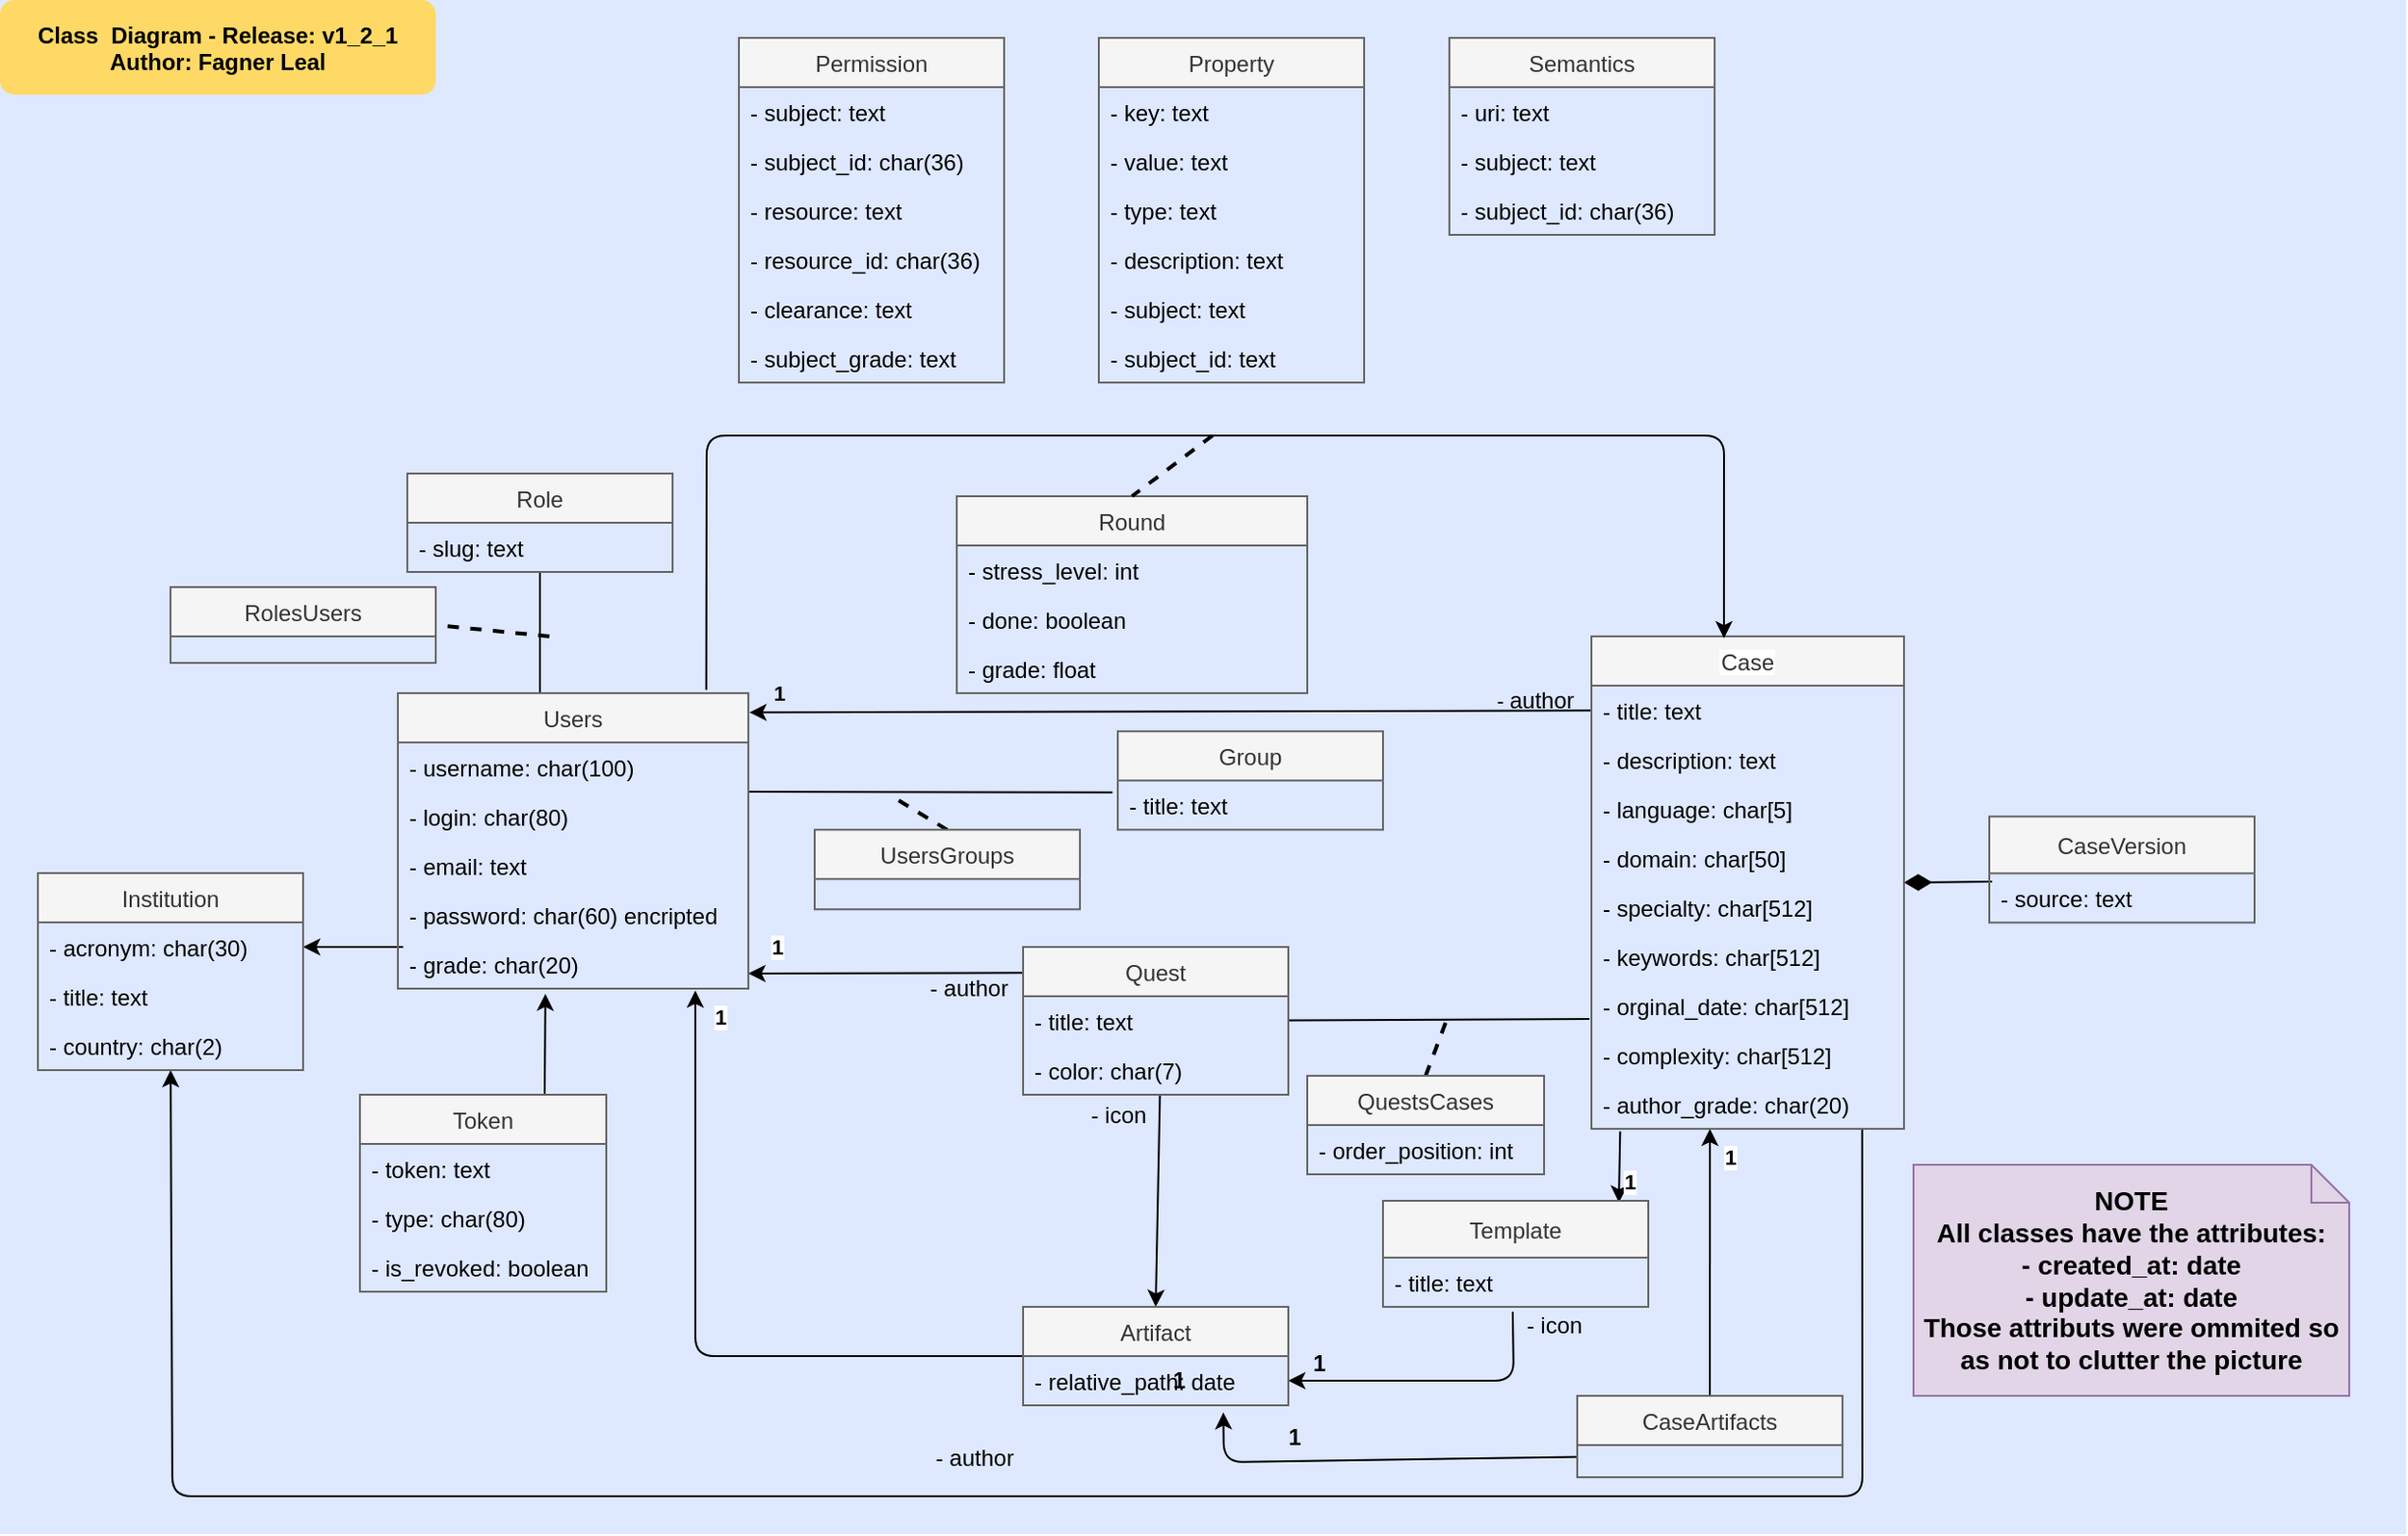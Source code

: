 <mxfile version="14.3.2" type="device"><diagram name="Page-1" id="c4acf3e9-155e-7222-9cf6-157b1a14988f"><mxGraphModel dx="1830" dy="588" grid="1" gridSize="10" guides="1" tooltips="1" connect="1" arrows="1" fold="1" page="1" pageScale="1" pageWidth="850" pageHeight="1100" background="#ffffff" math="0" shadow="0"><root><mxCell id="0"/><mxCell id="1" parent="0"/><mxCell id="ltPf_mcnGNrRVXwkHgvN-47" value="" style="fillColor=#DEE8FF;strokeColor=none" parent="1" vertex="1"><mxGeometry x="-580" y="100" width="1270" height="810" as="geometry"/></mxCell><mxCell id="sUAxRqPN--5q4pYPK_Sp-10" value="" style="endArrow=classic;endFill=1;endSize=6;html=1;exitX=0.5;exitY=0;exitDx=0;exitDy=0;entryX=0.379;entryY=1;entryDx=0;entryDy=0;entryPerimeter=0;startArrow=none;startFill=0;strokeWidth=1;" parent="1" source="sUAxRqPN--5q4pYPK_Sp-15" target="qgmicakALArpZonlW2vb-24" edge="1"><mxGeometry width="160" relative="1" as="geometry"><mxPoint x="205" y="440" as="sourcePoint"/><mxPoint x="298" y="668" as="targetPoint"/></mxGeometry></mxCell><mxCell id="qgmicakALArpZonlW2vb-34" value="&lt;font style=&quot;font-size: 11px&quot;&gt;&lt;b&gt;1&lt;/b&gt;&lt;/font&gt;" style="edgeLabel;html=1;align=center;verticalAlign=middle;resizable=0;points=[];" parent="sUAxRqPN--5q4pYPK_Sp-10" vertex="1" connectable="0"><mxGeometry x="0.721" y="3" relative="1" as="geometry"><mxPoint x="13.47" y="-4.8" as="offset"/></mxGeometry></mxCell><mxCell id="sUAxRqPN--5q4pYPK_Sp-37" value="" style="endArrow=none;html=1;rounded=0;exitX=1;exitY=0.5;exitDx=0;exitDy=0;entryX=0.015;entryY=1.154;entryDx=0;entryDy=0;endFill=0;startArrow=classic;startFill=1;entryPerimeter=0;" parent="1" source="sUAxRqPN--5q4pYPK_Sp-26" target="ltPf_mcnGNrRVXwkHgvN-8" edge="1"><mxGeometry relative="1" as="geometry"><mxPoint x="-50" y="582" as="sourcePoint"/><mxPoint x="110" y="582" as="targetPoint"/></mxGeometry></mxCell><mxCell id="sUAxRqPN--5q4pYPK_Sp-41" value="" style="endArrow=none;endFill=0;endSize=12;html=1;startArrow=classic;startFill=1;exitX=1.003;exitY=0.065;exitDx=0;exitDy=0;exitPerimeter=0;" parent="1" source="sUAxRqPN--5q4pYPK_Sp-18" target="sUAxRqPN--5q4pYPK_Sp-2" edge="1"><mxGeometry width="160" relative="1" as="geometry"><mxPoint x="-188" y="476" as="sourcePoint"/><mxPoint x="-130" y="646.0" as="targetPoint"/></mxGeometry></mxCell><mxCell id="qgmicakALArpZonlW2vb-1" value="&lt;font style=&quot;font-size: 11px&quot;&gt;&lt;b&gt;&lt;font style=&quot;font-size: 11px&quot;&gt;1&lt;/font&gt;&lt;/b&gt;&lt;/font&gt;" style="edgeLabel;html=1;align=center;verticalAlign=middle;resizable=0;points=[];labelBackgroundColor=none;" parent="sUAxRqPN--5q4pYPK_Sp-41" vertex="1" connectable="0"><mxGeometry x="-0.857" y="-1" relative="1" as="geometry"><mxPoint x="-17.04" y="-10.95" as="offset"/></mxGeometry></mxCell><mxCell id="qgmicakALArpZonlW2vb-2" value="- &lt;font style=&quot;font-size: 12px&quot;&gt;author&lt;/font&gt;" style="edgeLabel;html=1;align=center;verticalAlign=middle;resizable=0;points=[];labelBackgroundColor=none;" parent="sUAxRqPN--5q4pYPK_Sp-41" vertex="1" connectable="0"><mxGeometry x="0.803" y="-3" relative="1" as="geometry"><mxPoint x="14.1" y="-8.24" as="offset"/></mxGeometry></mxCell><mxCell id="sUAxRqPN--5q4pYPK_Sp-59" value="" style="endArrow=none;endFill=0;endSize=12;html=1;" parent="1" target="sUAxRqPN--5q4pYPK_Sp-51" edge="1"><mxGeometry width="160" relative="1" as="geometry"><mxPoint x="259" y="638" as="sourcePoint"/><mxPoint x="100" y="603" as="targetPoint"/></mxGeometry></mxCell><mxCell id="sUAxRqPN--5q4pYPK_Sp-63" value="" style="endArrow=none;html=1;rounded=0;dashed=1;entryX=0.5;entryY=0;entryDx=0;entryDy=0;strokeWidth=2;" parent="1" target="sUAxRqPN--5q4pYPK_Sp-61" edge="1"><mxGeometry relative="1" as="geometry"><mxPoint x="183" y="640" as="sourcePoint"/><mxPoint x="515" y="604" as="targetPoint"/><Array as="points"/></mxGeometry></mxCell><mxCell id="sUAxRqPN--5q4pYPK_Sp-64" value="" style="resizable=0;html=1;align=left;verticalAlign=bottom;" parent="sUAxRqPN--5q4pYPK_Sp-63" connectable="0" vertex="1"><mxGeometry x="-1" relative="1" as="geometry"/></mxCell><mxCell id="sUAxRqPN--5q4pYPK_Sp-65" value="" style="resizable=0;html=1;align=right;verticalAlign=bottom;" parent="sUAxRqPN--5q4pYPK_Sp-63" connectable="0" vertex="1"><mxGeometry x="1" relative="1" as="geometry"/></mxCell><mxCell id="sUAxRqPN--5q4pYPK_Sp-70" value="" style="endArrow=none;endFill=0;endSize=12;html=1;entryX=0.5;entryY=1;entryDx=0;entryDy=0;" parent="1" target="sUAxRqPN--5q4pYPK_Sp-68" edge="1"><mxGeometry width="160" relative="1" as="geometry"><mxPoint x="-295" y="466" as="sourcePoint"/><mxPoint x="-255" y="410" as="targetPoint"/></mxGeometry></mxCell><mxCell id="sUAxRqPN--5q4pYPK_Sp-73" value="" style="endArrow=none;html=1;rounded=0;dashed=1;entryX=1;entryY=0.5;entryDx=0;entryDy=0;strokeWidth=2;" parent="1" target="sUAxRqPN--5q4pYPK_Sp-71" edge="1"><mxGeometry relative="1" as="geometry"><mxPoint x="-290" y="436" as="sourcePoint"/><mxPoint x="-407.34" y="434.888" as="targetPoint"/><Array as="points"/></mxGeometry></mxCell><mxCell id="sUAxRqPN--5q4pYPK_Sp-74" value="" style="resizable=0;html=1;align=left;verticalAlign=bottom;" parent="sUAxRqPN--5q4pYPK_Sp-73" connectable="0" vertex="1"><mxGeometry x="-1" relative="1" as="geometry"/></mxCell><mxCell id="sUAxRqPN--5q4pYPK_Sp-75" value="" style="resizable=0;html=1;align=right;verticalAlign=bottom;" parent="sUAxRqPN--5q4pYPK_Sp-73" connectable="0" vertex="1"><mxGeometry x="1" relative="1" as="geometry"/></mxCell><mxCell id="ltPf_mcnGNrRVXwkHgvN-31" value="" style="endArrow=none;endFill=0;endSize=12;html=1;entryX=0.004;entryY=0.175;entryDx=0;entryDy=0;entryPerimeter=0;startArrow=classic;startFill=1;" parent="1" target="sUAxRqPN--5q4pYPK_Sp-50" edge="1"><mxGeometry width="160" relative="1" as="geometry"><mxPoint x="-185" y="614" as="sourcePoint"/><mxPoint x="-40" y="620" as="targetPoint"/></mxGeometry></mxCell><mxCell id="qgmicakALArpZonlW2vb-29" value="&lt;font style=&quot;font-size: 12px&quot;&gt;- author&lt;/font&gt;" style="edgeLabel;html=1;align=center;verticalAlign=middle;resizable=0;points=[];labelBackgroundColor=none;" parent="ltPf_mcnGNrRVXwkHgvN-31" vertex="1" connectable="0"><mxGeometry x="0.227" y="-2" relative="1" as="geometry"><mxPoint x="25.85" y="6.21" as="offset"/></mxGeometry></mxCell><mxCell id="qgmicakALArpZonlW2vb-30" value="&lt;font style=&quot;font-size: 12px&quot;&gt;- author&lt;/font&gt;" style="edgeLabel;html=1;align=center;verticalAlign=middle;resizable=0;points=[];labelBackgroundColor=none;" parent="ltPf_mcnGNrRVXwkHgvN-31" vertex="1" connectable="0"><mxGeometry x="0.227" y="-2" relative="1" as="geometry"><mxPoint x="29.42" y="254.21" as="offset"/></mxGeometry></mxCell><mxCell id="qgmicakALArpZonlW2vb-32" value="&lt;font style=&quot;font-size: 11px&quot;&gt;&lt;b&gt;1&lt;/b&gt;&lt;/font&gt;" style="edgeLabel;html=1;align=center;verticalAlign=middle;resizable=0;points=[];" parent="ltPf_mcnGNrRVXwkHgvN-31" vertex="1" connectable="0"><mxGeometry x="-0.617" y="2" relative="1" as="geometry"><mxPoint x="-13.23" y="-11.93" as="offset"/></mxGeometry></mxCell><mxCell id="ltPf_mcnGNrRVXwkHgvN-48" value="Class  Diagram - Release: v1_2_1&#xA;Author: Fagner Leal" style="rounded=1;fontStyle=1;fillColor=#FFD966;strokeColor=none" parent="1" vertex="1"><mxGeometry x="-580" y="100" width="230" height="50" as="geometry"/></mxCell><mxCell id="ltPf_mcnGNrRVXwkHgvN-49" value="&lt;div&gt;&lt;b&gt;NOTE&lt;/b&gt;&lt;/div&gt;&lt;div&gt;&lt;b&gt;All classes have the attributes:&lt;/b&gt;&lt;/div&gt;&lt;div&gt;&lt;b&gt;- created_at: date&lt;/b&gt;&lt;/div&gt;&lt;div&gt;&lt;b&gt;- update_at: date&lt;/b&gt;&lt;/div&gt;&lt;div&gt;&lt;b&gt;Those attributs were ommited so as not to clutter the picture&lt;/b&gt;&lt;br&gt;&lt;/div&gt;" style="shape=note;size=20;whiteSpace=wrap;html=1;fillColor=#e1d5e7;fontSize=14;strokeColor=#9673a6;" parent="1" vertex="1"><mxGeometry x="430" y="715" width="230" height="122" as="geometry"/></mxCell><mxCell id="rxB0pewscnfSwpeUuFem-4" value="" style="endArrow=classic;endFill=1;html=1;entryX=0.755;entryY=1.143;entryDx=0;entryDy=0;startArrow=none;startFill=0;entryPerimeter=0;exitX=0;exitY=0.75;exitDx=0;exitDy=0;" parent="1" source="sUAxRqPN--5q4pYPK_Sp-15" target="rxB0pewscnfSwpeUuFem-3" edge="1"><mxGeometry width="160" relative="1" as="geometry"><mxPoint x="300" y="900" as="sourcePoint"/><mxPoint x="98.18" y="899.76" as="targetPoint"/><Array as="points"><mxPoint x="66" y="872"/></Array></mxGeometry></mxCell><mxCell id="nv-oh9yCCC0227xtqOuW-51" value="&lt;font style=&quot;font-size: 12px&quot;&gt;&lt;b&gt;1&lt;/b&gt;&lt;/font&gt;" style="edgeLabel;html=1;align=center;verticalAlign=middle;resizable=0;points=[];labelBackgroundColor=none;" parent="rxB0pewscnfSwpeUuFem-4" vertex="1" connectable="0"><mxGeometry x="-0.765" y="-3" relative="1" as="geometry"><mxPoint x="-124.84" y="-7.81" as="offset"/></mxGeometry></mxCell><mxCell id="rxB0pewscnfSwpeUuFem-7" value="" style="endArrow=classic;endFill=1;html=1;entryX=0.5;entryY=0;entryDx=0;entryDy=0;startArrow=none;startFill=0;exitX=0.516;exitY=0.986;exitDx=0;exitDy=0;exitPerimeter=0;" parent="1" source="nv-oh9yCCC0227xtqOuW-54" target="rxB0pewscnfSwpeUuFem-1" edge="1"><mxGeometry width="160" relative="1" as="geometry"><mxPoint x="310" y="903" as="sourcePoint"/><mxPoint x="110" y="903" as="targetPoint"/></mxGeometry></mxCell><mxCell id="nv-oh9yCCC0227xtqOuW-53" value="&lt;font style=&quot;font-size: 12px&quot;&gt;&lt;b&gt;1&lt;/b&gt;&lt;/font&gt;" style="edgeLabel;html=1;align=center;verticalAlign=middle;resizable=0;points=[];labelBackgroundColor=none;" parent="rxB0pewscnfSwpeUuFem-7" vertex="1" connectable="0"><mxGeometry x="-0.589" y="3" relative="1" as="geometry"><mxPoint x="7" y="127.86" as="offset"/></mxGeometry></mxCell><mxCell id="qgmicakALArpZonlW2vb-36" value="&lt;font style=&quot;font-size: 12px&quot;&gt;- icon&lt;/font&gt;" style="edgeLabel;html=1;align=center;verticalAlign=middle;resizable=0;points=[];labelBackgroundColor=none;" parent="rxB0pewscnfSwpeUuFem-7" vertex="1" connectable="0"><mxGeometry x="-0.633" y="1" relative="1" as="geometry"><mxPoint x="-22.83" y="-9.65" as="offset"/></mxGeometry></mxCell><mxCell id="nv-oh9yCCC0227xtqOuW-7" value="" style="endArrow=none;endFill=0;html=1;startArrow=classic;startFill=1;entryX=0.866;entryY=0.989;entryDx=0;entryDy=0;entryPerimeter=0;" parent="1" source="ltPf_mcnGNrRVXwkHgvN-51" target="qgmicakALArpZonlW2vb-24" edge="1"><mxGeometry width="160" relative="1" as="geometry"><mxPoint x="-310" y="620" as="sourcePoint"/><mxPoint x="420" y="670" as="targetPoint"/><Array as="points"><mxPoint x="-489" y="890"/><mxPoint x="403" y="890"/></Array></mxGeometry></mxCell><mxCell id="nv-oh9yCCC0227xtqOuW-11" value="" style="endArrow=none;html=1;endFill=0;endSize=12;exitX=1;exitY=0.5;exitDx=0;exitDy=0;entryX=0.011;entryY=0.167;entryDx=0;entryDy=0;entryPerimeter=0;startArrow=diamondThin;startFill=1;startSize=12;" parent="1" source="sUAxRqPN--5q4pYPK_Sp-1" target="sUAxRqPN--5q4pYPK_Sp-12" edge="1"><mxGeometry width="50" height="50" relative="1" as="geometry"><mxPoint x="490" y="600" as="sourcePoint"/><mxPoint x="540" y="550" as="targetPoint"/></mxGeometry></mxCell><mxCell id="nv-oh9yCCC0227xtqOuW-23" value="" style="endArrow=none;html=1;exitX=1;exitY=0.75;exitDx=0;exitDy=0;startArrow=classic;startFill=1;entryX=0.489;entryY=1.1;entryDx=0;entryDy=0;entryPerimeter=0;" parent="1" source="rxB0pewscnfSwpeUuFem-1" target="nv-oh9yCCC0227xtqOuW-19" edge="1"><mxGeometry width="50" height="50" relative="1" as="geometry"><mxPoint x="560" y="670" as="sourcePoint"/><mxPoint x="219" y="807" as="targetPoint"/><Array as="points"><mxPoint x="219" y="829"/></Array></mxGeometry></mxCell><mxCell id="nv-oh9yCCC0227xtqOuW-52" value="&lt;font style=&quot;font-size: 12px&quot;&gt;&lt;b&gt;1&lt;/b&gt;&lt;/font&gt;" style="edgeLabel;html=1;align=center;verticalAlign=middle;resizable=0;points=[];labelBackgroundColor=none;" parent="nv-oh9yCCC0227xtqOuW-23" vertex="1" connectable="0"><mxGeometry x="0.035" y="-3" relative="1" as="geometry"><mxPoint x="-65.18" y="-12" as="offset"/></mxGeometry></mxCell><mxCell id="qgmicakALArpZonlW2vb-37" value="&lt;font style=&quot;font-size: 12px&quot;&gt;- icon&lt;/font&gt;" style="edgeLabel;html=1;align=center;verticalAlign=middle;resizable=0;points=[];labelBackgroundColor=none;" parent="nv-oh9yCCC0227xtqOuW-23" vertex="1" connectable="0"><mxGeometry x="0.372" y="-4" relative="1" as="geometry"><mxPoint x="33.6" y="-33" as="offset"/></mxGeometry></mxCell><mxCell id="nv-oh9yCCC0227xtqOuW-42" value="" style="endArrow=none;html=1;endFill=0;startArrow=classic;startFill=1;endSize=6;startSize=6;exitX=0.889;exitY=0.017;exitDx=0;exitDy=0;exitPerimeter=0;entryX=0.092;entryY=1.054;entryDx=0;entryDy=0;entryPerimeter=0;" parent="1" source="nv-oh9yCCC0227xtqOuW-18" target="qgmicakALArpZonlW2vb-24" edge="1"><mxGeometry width="50" height="50" relative="1" as="geometry"><mxPoint x="280" y="752" as="sourcePoint"/><mxPoint x="280" y="699" as="targetPoint"/></mxGeometry></mxCell><mxCell id="qgmicakALArpZonlW2vb-35" value="&lt;b&gt;1&lt;/b&gt;" style="edgeLabel;html=1;align=center;verticalAlign=middle;resizable=0;points=[];" parent="nv-oh9yCCC0227xtqOuW-42" vertex="1" connectable="0"><mxGeometry x="-0.378" y="1" relative="1" as="geometry"><mxPoint x="6.32" as="offset"/></mxGeometry></mxCell><mxCell id="nv-oh9yCCC0227xtqOuW-44" value="" style="endArrow=classic;html=1;exitX=0;exitY=0.5;exitDx=0;exitDy=0;endFill=1;" parent="1" source="rxB0pewscnfSwpeUuFem-1" edge="1"><mxGeometry width="50" height="50" relative="1" as="geometry"><mxPoint x="-240" y="840" as="sourcePoint"/><mxPoint x="-213" y="623" as="targetPoint"/><Array as="points"><mxPoint x="-213" y="816"/></Array></mxGeometry></mxCell><mxCell id="qgmicakALArpZonlW2vb-33" value="&lt;font style=&quot;font-size: 11px&quot;&gt;&lt;b&gt;1&lt;/b&gt;&lt;/font&gt;" style="edgeLabel;html=1;align=center;verticalAlign=middle;resizable=0;points=[];" parent="nv-oh9yCCC0227xtqOuW-44" vertex="1" connectable="0"><mxGeometry x="0.927" y="2" relative="1" as="geometry"><mxPoint x="15" y="0.12" as="offset"/></mxGeometry></mxCell><mxCell id="nv-oh9yCCC0227xtqOuW-64" value="" style="endArrow=classic;html=1;entryX=0.421;entryY=1.105;entryDx=0;entryDy=0;entryPerimeter=0;exitX=0.75;exitY=0;exitDx=0;exitDy=0;" parent="1" source="nv-oh9yCCC0227xtqOuW-59" target="qgmicakALArpZonlW2vb-23" edge="1"><mxGeometry width="50" height="50" relative="1" as="geometry"><mxPoint x="-310" y="740" as="sourcePoint"/><mxPoint x="-270" y="680" as="targetPoint"/></mxGeometry></mxCell><mxCell id="VBYAB2ZkDEjt5uV-5q2S-9" value="" style="endArrow=none;html=1;entryX=-0.02;entryY=0.237;entryDx=0;entryDy=0;entryPerimeter=0;" parent="1" target="VBYAB2ZkDEjt5uV-5q2S-4" edge="1"><mxGeometry width="50" height="50" relative="1" as="geometry"><mxPoint x="-185" y="518" as="sourcePoint"/><mxPoint x="-10" y="518" as="targetPoint"/></mxGeometry></mxCell><mxCell id="VBYAB2ZkDEjt5uV-5q2S-12" value="" style="endArrow=none;dashed=1;html=1;strokeWidth=2;exitX=0.5;exitY=0;exitDx=0;exitDy=0;" parent="1" source="VBYAB2ZkDEjt5uV-5q2S-10" edge="1"><mxGeometry width="50" height="50" relative="1" as="geometry"><mxPoint x="-140" y="690" as="sourcePoint"/><mxPoint x="-110" y="520" as="targetPoint"/></mxGeometry></mxCell><mxCell id="sUAxRqPN--5q4pYPK_Sp-77" value="Property" style="swimlane;fontStyle=0;childLayout=stackLayout;horizontal=1;startSize=26;fillColor=#f5f5f5;horizontalStack=0;resizeParent=1;resizeParentMax=0;resizeLast=0;collapsible=1;marginBottom=0;strokeColor=#666666;fontColor=#333333;" parent="1" vertex="1"><mxGeometry y="120" width="140" height="182" as="geometry"/></mxCell><mxCell id="sUAxRqPN--5q4pYPK_Sp-79" value="- key: text" style="text;strokeColor=none;fillColor=none;align=left;verticalAlign=top;spacingLeft=4;spacingRight=4;overflow=hidden;rotatable=0;points=[[0,0.5],[1,0.5]];portConstraint=eastwest;" parent="sUAxRqPN--5q4pYPK_Sp-77" vertex="1"><mxGeometry y="26" width="140" height="26" as="geometry"/></mxCell><mxCell id="u84OwA5gPwOAXRoa-RLn-4" value="- value: text" style="text;strokeColor=none;fillColor=none;align=left;verticalAlign=top;spacingLeft=4;spacingRight=4;overflow=hidden;rotatable=0;points=[[0,0.5],[1,0.5]];portConstraint=eastwest;" parent="sUAxRqPN--5q4pYPK_Sp-77" vertex="1"><mxGeometry y="52" width="140" height="26" as="geometry"/></mxCell><mxCell id="u84OwA5gPwOAXRoa-RLn-5" value="- type: text" style="text;strokeColor=none;fillColor=none;align=left;verticalAlign=top;spacingLeft=4;spacingRight=4;overflow=hidden;rotatable=0;points=[[0,0.5],[1,0.5]];portConstraint=eastwest;" parent="sUAxRqPN--5q4pYPK_Sp-77" vertex="1"><mxGeometry y="78" width="140" height="26" as="geometry"/></mxCell><mxCell id="u84OwA5gPwOAXRoa-RLn-6" value="- description: text" style="text;strokeColor=none;fillColor=none;align=left;verticalAlign=top;spacingLeft=4;spacingRight=4;overflow=hidden;rotatable=0;points=[[0,0.5],[1,0.5]];portConstraint=eastwest;" parent="sUAxRqPN--5q4pYPK_Sp-77" vertex="1"><mxGeometry y="104" width="140" height="26" as="geometry"/></mxCell><mxCell id="u84OwA5gPwOAXRoa-RLn-7" value="- subject: text" style="text;strokeColor=none;fillColor=none;align=left;verticalAlign=top;spacingLeft=4;spacingRight=4;overflow=hidden;rotatable=0;points=[[0,0.5],[1,0.5]];portConstraint=eastwest;" parent="sUAxRqPN--5q4pYPK_Sp-77" vertex="1"><mxGeometry y="130" width="140" height="26" as="geometry"/></mxCell><mxCell id="u84OwA5gPwOAXRoa-RLn-8" value="- subject_id: text" style="text;strokeColor=none;fillColor=none;align=left;verticalAlign=top;spacingLeft=4;spacingRight=4;overflow=hidden;rotatable=0;points=[[0,0.5],[1,0.5]];portConstraint=eastwest;" parent="sUAxRqPN--5q4pYPK_Sp-77" vertex="1"><mxGeometry y="156" width="140" height="26" as="geometry"/></mxCell><mxCell id="sUAxRqPN--5q4pYPK_Sp-86" value="Semantics" style="swimlane;fontStyle=0;childLayout=stackLayout;horizontal=1;startSize=26;fillColor=#f5f5f5;horizontalStack=0;resizeParent=1;resizeParentMax=0;resizeLast=0;collapsible=1;marginBottom=0;strokeColor=#666666;fontColor=#333333;" parent="1" vertex="1"><mxGeometry x="185" y="120" width="140" height="104" as="geometry"/></mxCell><mxCell id="sUAxRqPN--5q4pYPK_Sp-87" value="- uri: text" style="text;strokeColor=none;fillColor=none;align=left;verticalAlign=top;spacingLeft=4;spacingRight=4;overflow=hidden;rotatable=0;points=[[0,0.5],[1,0.5]];portConstraint=eastwest;" parent="sUAxRqPN--5q4pYPK_Sp-86" vertex="1"><mxGeometry y="26" width="140" height="26" as="geometry"/></mxCell><mxCell id="u84OwA5gPwOAXRoa-RLn-22" value="- subject: text" style="text;strokeColor=none;fillColor=none;align=left;verticalAlign=top;spacingLeft=4;spacingRight=4;overflow=hidden;rotatable=0;points=[[0,0.5],[1,0.5]];portConstraint=eastwest;" parent="sUAxRqPN--5q4pYPK_Sp-86" vertex="1"><mxGeometry y="52" width="140" height="26" as="geometry"/></mxCell><mxCell id="u84OwA5gPwOAXRoa-RLn-23" value="- subject_id: char(36)" style="text;strokeColor=none;fillColor=none;align=left;verticalAlign=top;spacingLeft=4;spacingRight=4;overflow=hidden;rotatable=0;points=[[0,0.5],[1,0.5]];portConstraint=eastwest;" parent="sUAxRqPN--5q4pYPK_Sp-86" vertex="1"><mxGeometry y="78" width="140" height="26" as="geometry"/></mxCell><mxCell id="sUAxRqPN--5q4pYPK_Sp-1" value="Case" style="swimlane;fontStyle=0;childLayout=stackLayout;horizontal=1;startSize=26;fillColor=#f5f5f5;horizontalStack=0;resizeParent=1;resizeParentMax=0;resizeLast=0;collapsible=1;marginBottom=0;strokeColor=#666666;fontColor=#333333;labelBackgroundColor=#ffffff;" parent="1" vertex="1"><mxGeometry x="260" y="436" width="165" height="260" as="geometry"/></mxCell><mxCell id="sUAxRqPN--5q4pYPK_Sp-2" value="- title: text" style="text;align=left;verticalAlign=top;spacingLeft=4;spacingRight=4;overflow=hidden;rotatable=0;points=[[0,0.5],[1,0.5]];portConstraint=eastwest;labelBackgroundColor=none;" parent="sUAxRqPN--5q4pYPK_Sp-1" vertex="1"><mxGeometry y="26" width="165" height="26" as="geometry"/></mxCell><mxCell id="sUAxRqPN--5q4pYPK_Sp-3" value="- description: text" style="text;align=left;verticalAlign=top;spacingLeft=4;spacingRight=4;overflow=hidden;rotatable=0;points=[[0,0.5],[1,0.5]];portConstraint=eastwest;labelBackgroundColor=none;" parent="sUAxRqPN--5q4pYPK_Sp-1" vertex="1"><mxGeometry y="52" width="165" height="26" as="geometry"/></mxCell><mxCell id="sUAxRqPN--5q4pYPK_Sp-4" value="- language: char[5]" style="text;align=left;verticalAlign=top;spacingLeft=4;spacingRight=4;overflow=hidden;rotatable=0;points=[[0,0.5],[1,0.5]];portConstraint=eastwest;labelBackgroundColor=none;" parent="sUAxRqPN--5q4pYPK_Sp-1" vertex="1"><mxGeometry y="78" width="165" height="26" as="geometry"/></mxCell><mxCell id="sUAxRqPN--5q4pYPK_Sp-5" value="- domain: char[50]" style="text;align=left;verticalAlign=top;spacingLeft=4;spacingRight=4;overflow=hidden;rotatable=0;points=[[0,0.5],[1,0.5]];portConstraint=eastwest;labelBackgroundColor=none;" parent="sUAxRqPN--5q4pYPK_Sp-1" vertex="1"><mxGeometry y="104" width="165" height="26" as="geometry"/></mxCell><mxCell id="sUAxRqPN--5q4pYPK_Sp-6" value="- specialty: char[512]" style="text;align=left;verticalAlign=top;spacingLeft=4;spacingRight=4;overflow=hidden;rotatable=0;points=[[0,0.5],[1,0.5]];portConstraint=eastwest;labelBackgroundColor=none;" parent="sUAxRqPN--5q4pYPK_Sp-1" vertex="1"><mxGeometry y="130" width="165" height="26" as="geometry"/></mxCell><mxCell id="sUAxRqPN--5q4pYPK_Sp-7" value="- keywords: char[512]" style="text;align=left;verticalAlign=top;spacingLeft=4;spacingRight=4;overflow=hidden;rotatable=0;points=[[0,0.5],[1,0.5]];portConstraint=eastwest;labelBackgroundColor=none;" parent="sUAxRqPN--5q4pYPK_Sp-1" vertex="1"><mxGeometry y="156" width="165" height="26" as="geometry"/></mxCell><mxCell id="nv-oh9yCCC0227xtqOuW-3" value="- orginal_date: char[512]" style="text;align=left;verticalAlign=top;spacingLeft=4;spacingRight=4;overflow=hidden;rotatable=0;points=[[0,0.5],[1,0.5]];portConstraint=eastwest;labelBackgroundColor=none;" parent="sUAxRqPN--5q4pYPK_Sp-1" vertex="1"><mxGeometry y="182" width="165" height="26" as="geometry"/></mxCell><mxCell id="nv-oh9yCCC0227xtqOuW-4" value="- complexity: char[512]" style="text;align=left;verticalAlign=top;spacingLeft=4;spacingRight=4;overflow=hidden;rotatable=0;points=[[0,0.5],[1,0.5]];portConstraint=eastwest;labelBackgroundColor=none;" parent="sUAxRqPN--5q4pYPK_Sp-1" vertex="1"><mxGeometry y="208" width="165" height="26" as="geometry"/></mxCell><mxCell id="qgmicakALArpZonlW2vb-24" value="- author_grade: char(20)" style="text;align=left;verticalAlign=top;spacingLeft=4;spacingRight=4;overflow=hidden;rotatable=0;points=[[0,0.5],[1,0.5]];portConstraint=eastwest;labelBackgroundColor=none;" parent="sUAxRqPN--5q4pYPK_Sp-1" vertex="1"><mxGeometry y="234" width="165" height="26" as="geometry"/></mxCell><mxCell id="sUAxRqPN--5q4pYPK_Sp-25" value="Institution" style="swimlane;fontStyle=0;childLayout=stackLayout;horizontal=1;startSize=26;fillColor=#f5f5f5;horizontalStack=0;resizeParent=1;resizeParentMax=0;resizeLast=0;collapsible=1;marginBottom=0;strokeColor=#666666;fontColor=#333333;" parent="1" vertex="1"><mxGeometry x="-560" y="561" width="140" height="104" as="geometry"/></mxCell><mxCell id="sUAxRqPN--5q4pYPK_Sp-26" value="- acronym: char(30)" style="text;strokeColor=none;fillColor=none;align=left;verticalAlign=top;spacingLeft=4;spacingRight=4;overflow=hidden;rotatable=0;points=[[0,0.5],[1,0.5]];portConstraint=eastwest;" parent="sUAxRqPN--5q4pYPK_Sp-25" vertex="1"><mxGeometry y="26" width="140" height="26" as="geometry"/></mxCell><mxCell id="ltPf_mcnGNrRVXwkHgvN-50" value="- title: text" style="text;strokeColor=none;fillColor=none;align=left;verticalAlign=top;spacingLeft=4;spacingRight=4;overflow=hidden;rotatable=0;points=[[0,0.5],[1,0.5]];portConstraint=eastwest;" parent="sUAxRqPN--5q4pYPK_Sp-25" vertex="1"><mxGeometry y="52" width="140" height="26" as="geometry"/></mxCell><mxCell id="ltPf_mcnGNrRVXwkHgvN-51" value="- country: char(2)" style="text;strokeColor=none;fillColor=none;align=left;verticalAlign=top;spacingLeft=4;spacingRight=4;overflow=hidden;rotatable=0;points=[[0,0.5],[1,0.5]];portConstraint=eastwest;" parent="sUAxRqPN--5q4pYPK_Sp-25" vertex="1"><mxGeometry y="78" width="140" height="26" as="geometry"/></mxCell><mxCell id="sUAxRqPN--5q4pYPK_Sp-18" value="Users" style="swimlane;fontStyle=0;childLayout=stackLayout;horizontal=1;startSize=26;fillColor=#f5f5f5;horizontalStack=0;resizeParent=1;resizeParentMax=0;resizeLast=0;collapsible=1;marginBottom=0;strokeColor=#666666;fontColor=#333333;" parent="1" vertex="1"><mxGeometry x="-370" y="466" width="185" height="156" as="geometry"/></mxCell><mxCell id="sUAxRqPN--5q4pYPK_Sp-24" value="- username: char(100)" style="text;strokeColor=none;fillColor=none;align=left;verticalAlign=top;spacingLeft=4;spacingRight=4;overflow=hidden;rotatable=0;points=[[0,0.5],[1,0.5]];portConstraint=eastwest;" parent="sUAxRqPN--5q4pYPK_Sp-18" vertex="1"><mxGeometry y="26" width="185" height="26" as="geometry"/></mxCell><mxCell id="ltPf_mcnGNrRVXwkHgvN-6" value="- login: char(80)" style="text;strokeColor=none;fillColor=none;align=left;verticalAlign=top;spacingLeft=4;spacingRight=4;overflow=hidden;rotatable=0;points=[[0,0.5],[1,0.5]];portConstraint=eastwest;" parent="sUAxRqPN--5q4pYPK_Sp-18" vertex="1"><mxGeometry y="52" width="185" height="26" as="geometry"/></mxCell><mxCell id="ltPf_mcnGNrRVXwkHgvN-7" value="- email: text" style="text;strokeColor=none;fillColor=none;align=left;verticalAlign=top;spacingLeft=4;spacingRight=4;overflow=hidden;rotatable=0;points=[[0,0.5],[1,0.5]];portConstraint=eastwest;" parent="sUAxRqPN--5q4pYPK_Sp-18" vertex="1"><mxGeometry y="78" width="185" height="26" as="geometry"/></mxCell><mxCell id="ltPf_mcnGNrRVXwkHgvN-8" value="- password: char(60) encripted" style="text;strokeColor=none;fillColor=none;align=left;verticalAlign=top;spacingLeft=4;spacingRight=4;overflow=hidden;rotatable=0;points=[[0,0.5],[1,0.5]];portConstraint=eastwest;" parent="sUAxRqPN--5q4pYPK_Sp-18" vertex="1"><mxGeometry y="104" width="185" height="26" as="geometry"/></mxCell><mxCell id="qgmicakALArpZonlW2vb-23" value="- grade: char(20)" style="text;strokeColor=none;fillColor=none;align=left;verticalAlign=top;spacingLeft=4;spacingRight=4;overflow=hidden;rotatable=0;points=[[0,0.5],[1,0.5]];portConstraint=eastwest;" parent="sUAxRqPN--5q4pYPK_Sp-18" vertex="1"><mxGeometry y="130" width="185" height="26" as="geometry"/></mxCell><mxCell id="sUAxRqPN--5q4pYPK_Sp-50" value="Quest" style="swimlane;fontStyle=0;childLayout=stackLayout;horizontal=1;startSize=26;fillColor=#f5f5f5;horizontalStack=0;resizeParent=1;resizeParentMax=0;resizeLast=0;collapsible=1;marginBottom=0;strokeColor=#666666;fontColor=#333333;" parent="1" vertex="1"><mxGeometry x="-40" y="600" width="140" height="78" as="geometry"/></mxCell><mxCell id="sUAxRqPN--5q4pYPK_Sp-51" value="- title: text" style="text;strokeColor=none;fillColor=none;align=left;verticalAlign=top;spacingLeft=4;spacingRight=4;overflow=hidden;rotatable=0;points=[[0,0.5],[1,0.5]];portConstraint=eastwest;" parent="sUAxRqPN--5q4pYPK_Sp-50" vertex="1"><mxGeometry y="26" width="140" height="26" as="geometry"/></mxCell><mxCell id="nv-oh9yCCC0227xtqOuW-54" value="- color: char(7)" style="text;strokeColor=none;fillColor=none;align=left;verticalAlign=top;spacingLeft=4;spacingRight=4;overflow=hidden;rotatable=0;points=[[0,0.5],[1,0.5]];portConstraint=eastwest;" parent="sUAxRqPN--5q4pYPK_Sp-50" vertex="1"><mxGeometry y="52" width="140" height="26" as="geometry"/></mxCell><mxCell id="sUAxRqPN--5q4pYPK_Sp-68" value="Role" style="swimlane;fontStyle=0;childLayout=stackLayout;horizontal=1;startSize=26;fillColor=#f5f5f5;horizontalStack=0;resizeParent=1;resizeParentMax=0;resizeLast=0;collapsible=1;marginBottom=0;strokeColor=#666666;fontColor=#333333;" parent="1" vertex="1"><mxGeometry x="-365" y="350" width="140" height="52" as="geometry"/></mxCell><mxCell id="sUAxRqPN--5q4pYPK_Sp-69" value="- slug: text" style="text;strokeColor=none;fillColor=none;align=left;verticalAlign=top;spacingLeft=4;spacingRight=4;overflow=hidden;rotatable=0;points=[[0,0.5],[1,0.5]];portConstraint=eastwest;" parent="sUAxRqPN--5q4pYPK_Sp-68" vertex="1"><mxGeometry y="26" width="140" height="26" as="geometry"/></mxCell><mxCell id="sUAxRqPN--5q4pYPK_Sp-71" value="RolesUsers" style="swimlane;fontStyle=0;childLayout=stackLayout;horizontal=1;startSize=26;fillColor=#f5f5f5;horizontalStack=0;resizeParent=1;resizeParentMax=0;resizeLast=0;collapsible=1;marginBottom=0;strokeColor=#666666;fontColor=#333333;" parent="1" vertex="1"><mxGeometry x="-490" y="410" width="140" height="40" as="geometry"/></mxCell><mxCell id="sUAxRqPN--5q4pYPK_Sp-61" value="QuestsCases" style="swimlane;fontStyle=0;childLayout=stackLayout;horizontal=1;startSize=26;fillColor=#f5f5f5;horizontalStack=0;resizeParent=1;resizeParentMax=0;resizeLast=0;collapsible=1;marginBottom=0;strokeColor=#666666;fontColor=#333333;" parent="1" vertex="1"><mxGeometry x="110" y="668" width="125" height="52" as="geometry"/></mxCell><mxCell id="sUAxRqPN--5q4pYPK_Sp-62" value="- order_position: int" style="text;strokeColor=none;fillColor=none;align=left;verticalAlign=top;spacingLeft=4;spacingRight=4;overflow=hidden;rotatable=0;points=[[0,0.5],[1,0.5]];portConstraint=eastwest;" parent="sUAxRqPN--5q4pYPK_Sp-61" vertex="1"><mxGeometry y="26" width="125" height="26" as="geometry"/></mxCell><mxCell id="sUAxRqPN--5q4pYPK_Sp-11" value="CaseVersion" style="swimlane;fontStyle=0;childLayout=stackLayout;horizontal=1;startSize=30;fillColor=#f5f5f5;horizontalStack=0;resizeParent=1;resizeParentMax=0;resizeLast=0;collapsible=1;marginBottom=0;strokeColor=#666666;fontColor=#333333;" parent="1" vertex="1"><mxGeometry x="470" y="531.18" width="140" height="56" as="geometry"/></mxCell><mxCell id="sUAxRqPN--5q4pYPK_Sp-12" value="- source: text" style="text;strokeColor=none;fillColor=none;align=left;verticalAlign=top;spacingLeft=4;spacingRight=4;overflow=hidden;rotatable=0;points=[[0,0.5],[1,0.5]];portConstraint=eastwest;" parent="sUAxRqPN--5q4pYPK_Sp-11" vertex="1"><mxGeometry y="30" width="140" height="26" as="geometry"/></mxCell><mxCell id="nv-oh9yCCC0227xtqOuW-59" value="Token" style="swimlane;fontStyle=0;childLayout=stackLayout;horizontal=1;startSize=26;fillColor=#f5f5f5;horizontalStack=0;resizeParent=1;resizeParentMax=0;resizeLast=0;collapsible=1;marginBottom=0;strokeColor=#666666;fontColor=#333333;" parent="1" vertex="1"><mxGeometry x="-390" y="678" width="130" height="104" as="geometry"/></mxCell><mxCell id="nv-oh9yCCC0227xtqOuW-60" value="- token: text" style="text;strokeColor=none;fillColor=none;align=left;verticalAlign=top;spacingLeft=4;spacingRight=4;overflow=hidden;rotatable=0;points=[[0,0.5],[1,0.5]];portConstraint=eastwest;" parent="nv-oh9yCCC0227xtqOuW-59" vertex="1"><mxGeometry y="26" width="130" height="26" as="geometry"/></mxCell><mxCell id="nv-oh9yCCC0227xtqOuW-61" value="- type: char(80)" style="text;strokeColor=none;fillColor=none;align=left;verticalAlign=top;spacingLeft=4;spacingRight=4;overflow=hidden;rotatable=0;points=[[0,0.5],[1,0.5]];portConstraint=eastwest;" parent="nv-oh9yCCC0227xtqOuW-59" vertex="1"><mxGeometry y="52" width="130" height="26" as="geometry"/></mxCell><mxCell id="nv-oh9yCCC0227xtqOuW-62" value="- is_revoked: boolean" style="text;strokeColor=none;fillColor=none;align=left;verticalAlign=top;spacingLeft=4;spacingRight=4;overflow=hidden;rotatable=0;points=[[0,0.5],[1,0.5]];portConstraint=eastwest;" parent="nv-oh9yCCC0227xtqOuW-59" vertex="1"><mxGeometry y="78" width="130" height="26" as="geometry"/></mxCell><mxCell id="VBYAB2ZkDEjt5uV-5q2S-10" value="UsersGroups" style="swimlane;fontStyle=0;childLayout=stackLayout;horizontal=1;startSize=26;fillColor=#f5f5f5;horizontalStack=0;resizeParent=1;resizeParentMax=0;resizeLast=0;collapsible=1;marginBottom=0;strokeColor=#666666;fontColor=#333333;" parent="1" vertex="1"><mxGeometry x="-150" y="538.18" width="140" height="42" as="geometry"/></mxCell><mxCell id="VBYAB2ZkDEjt5uV-5q2S-3" value="Group" style="swimlane;fontStyle=0;childLayout=stackLayout;horizontal=1;startSize=26;fillColor=#f5f5f5;horizontalStack=0;resizeParent=1;resizeParentMax=0;resizeLast=0;collapsible=1;marginBottom=0;strokeColor=#666666;fontColor=#333333;" parent="1" vertex="1"><mxGeometry x="10" y="486.18" width="140" height="52" as="geometry"/></mxCell><mxCell id="VBYAB2ZkDEjt5uV-5q2S-4" value="- title: text" style="text;strokeColor=none;fillColor=none;align=left;verticalAlign=top;spacingLeft=4;spacingRight=4;overflow=hidden;rotatable=0;points=[[0,0.5],[1,0.5]];portConstraint=eastwest;" parent="VBYAB2ZkDEjt5uV-5q2S-3" vertex="1"><mxGeometry y="26" width="140" height="26" as="geometry"/></mxCell><mxCell id="rxB0pewscnfSwpeUuFem-1" value="Artifact" style="swimlane;fontStyle=0;childLayout=stackLayout;horizontal=1;startSize=26;fillColor=#f5f5f5;horizontalStack=0;resizeParent=1;resizeParentMax=0;resizeLast=0;collapsible=1;marginBottom=0;shadow=0;strokeColor=#666666;fontColor=#333333;" parent="1" vertex="1"><mxGeometry x="-40" y="790" width="140" height="52" as="geometry"/></mxCell><mxCell id="rxB0pewscnfSwpeUuFem-3" value="- relative_path: date" style="text;align=left;verticalAlign=top;spacingLeft=4;spacingRight=4;overflow=hidden;rotatable=0;points=[[0,0.5],[1,0.5]];portConstraint=eastwest;shadow=1;" parent="rxB0pewscnfSwpeUuFem-1" vertex="1"><mxGeometry y="26" width="140" height="26" as="geometry"/></mxCell><mxCell id="nv-oh9yCCC0227xtqOuW-18" value="Template" style="swimlane;fontStyle=0;childLayout=stackLayout;horizontal=1;startSize=30;fillColor=#f5f5f5;horizontalStack=0;resizeParent=1;resizeParentMax=0;resizeLast=0;collapsible=1;marginBottom=0;strokeColor=#666666;fontColor=#333333;" parent="1" vertex="1"><mxGeometry x="150" y="734" width="140" height="56" as="geometry"/></mxCell><mxCell id="nv-oh9yCCC0227xtqOuW-19" value="- title: text" style="text;strokeColor=none;fillColor=none;align=left;verticalAlign=top;spacingLeft=4;spacingRight=4;overflow=hidden;rotatable=0;points=[[0,0.5],[1,0.5]];portConstraint=eastwest;" parent="nv-oh9yCCC0227xtqOuW-18" vertex="1"><mxGeometry y="30" width="140" height="26" as="geometry"/></mxCell><mxCell id="sUAxRqPN--5q4pYPK_Sp-15" value="CaseArtifacts" style="swimlane;fontStyle=0;childLayout=stackLayout;horizontal=1;startSize=26;fillColor=#f5f5f5;horizontalStack=0;resizeParent=1;resizeParentMax=0;resizeLast=0;collapsible=1;marginBottom=0;strokeColor=#666666;fontColor=#333333;" parent="1" vertex="1"><mxGeometry x="252.5" y="837" width="140" height="43" as="geometry"/></mxCell><mxCell id="qgmicakALArpZonlW2vb-4" value="Permission" style="swimlane;fontStyle=0;childLayout=stackLayout;horizontal=1;startSize=26;fillColor=#f5f5f5;horizontalStack=0;resizeParent=1;resizeParentMax=0;resizeLast=0;collapsible=1;marginBottom=0;strokeColor=#666666;fontColor=#333333;" parent="1" vertex="1"><mxGeometry x="-190" y="120.0" width="140" height="182" as="geometry"/></mxCell><mxCell id="qgmicakALArpZonlW2vb-5" value="- subject: text" style="text;strokeColor=none;fillColor=none;align=left;verticalAlign=top;spacingLeft=4;spacingRight=4;overflow=hidden;rotatable=0;points=[[0,0.5],[1,0.5]];portConstraint=eastwest;" parent="qgmicakALArpZonlW2vb-4" vertex="1"><mxGeometry y="26" width="140" height="26" as="geometry"/></mxCell><mxCell id="qgmicakALArpZonlW2vb-6" value="- subject_id: char(36)" style="text;strokeColor=none;fillColor=none;align=left;verticalAlign=top;spacingLeft=4;spacingRight=4;overflow=hidden;rotatable=0;points=[[0,0.5],[1,0.5]];portConstraint=eastwest;" parent="qgmicakALArpZonlW2vb-4" vertex="1"><mxGeometry y="52" width="140" height="26" as="geometry"/></mxCell><mxCell id="VBYAB2ZkDEjt5uV-5q2S-1" value="- resource: text" style="text;strokeColor=none;fillColor=none;align=left;verticalAlign=top;spacingLeft=4;spacingRight=4;overflow=hidden;rotatable=0;points=[[0,0.5],[1,0.5]];portConstraint=eastwest;" parent="qgmicakALArpZonlW2vb-4" vertex="1"><mxGeometry y="78" width="140" height="26" as="geometry"/></mxCell><mxCell id="VBYAB2ZkDEjt5uV-5q2S-2" value="- resource_id: char(36)" style="text;strokeColor=none;fillColor=none;align=left;verticalAlign=top;spacingLeft=4;spacingRight=4;overflow=hidden;rotatable=0;points=[[0,0.5],[1,0.5]];portConstraint=eastwest;" parent="qgmicakALArpZonlW2vb-4" vertex="1"><mxGeometry y="104" width="140" height="26" as="geometry"/></mxCell><mxCell id="qgmicakALArpZonlW2vb-7" value="- clearance: text" style="text;strokeColor=none;fillColor=none;align=left;verticalAlign=top;spacingLeft=4;spacingRight=4;overflow=hidden;rotatable=0;points=[[0,0.5],[1,0.5]];portConstraint=eastwest;" parent="qgmicakALArpZonlW2vb-4" vertex="1"><mxGeometry y="130" width="140" height="26" as="geometry"/></mxCell><mxCell id="u84OwA5gPwOAXRoa-RLn-10" value="- subject_grade: text" style="text;strokeColor=none;fillColor=none;align=left;verticalAlign=top;spacingLeft=4;spacingRight=4;overflow=hidden;rotatable=0;points=[[0,0.5],[1,0.5]];portConstraint=eastwest;" parent="qgmicakALArpZonlW2vb-4" vertex="1"><mxGeometry y="156" width="140" height="26" as="geometry"/></mxCell><mxCell id="u84OwA5gPwOAXRoa-RLn-11" value="" style="endArrow=classic;html=1;entryX=0.424;entryY=0.004;entryDx=0;entryDy=0;entryPerimeter=0;exitX=0.88;exitY=-0.011;exitDx=0;exitDy=0;exitPerimeter=0;" parent="1" source="sUAxRqPN--5q4pYPK_Sp-18" target="sUAxRqPN--5q4pYPK_Sp-1" edge="1"><mxGeometry width="50" height="50" relative="1" as="geometry"><mxPoint x="430" y="180" as="sourcePoint"/><mxPoint x="20" y="550" as="targetPoint"/><Array as="points"><mxPoint x="-207" y="330"/><mxPoint x="330" y="330"/></Array></mxGeometry></mxCell><mxCell id="u84OwA5gPwOAXRoa-RLn-12" value="Round" style="swimlane;fontStyle=0;childLayout=stackLayout;horizontal=1;startSize=26;fillColor=#f5f5f5;horizontalStack=0;resizeParent=1;resizeParentMax=0;resizeLast=0;collapsible=1;marginBottom=0;strokeColor=#666666;fontColor=#333333;" parent="1" vertex="1"><mxGeometry x="-75" y="362" width="185" height="104" as="geometry"/></mxCell><mxCell id="u84OwA5gPwOAXRoa-RLn-16" value="- stress_level: int" style="text;strokeColor=none;fillColor=none;align=left;verticalAlign=top;spacingLeft=4;spacingRight=4;overflow=hidden;rotatable=0;points=[[0,0.5],[1,0.5]];portConstraint=eastwest;" parent="u84OwA5gPwOAXRoa-RLn-12" vertex="1"><mxGeometry y="26" width="185" height="26" as="geometry"/></mxCell><mxCell id="u84OwA5gPwOAXRoa-RLn-17" value="- done: boolean" style="text;strokeColor=none;fillColor=none;align=left;verticalAlign=top;spacingLeft=4;spacingRight=4;overflow=hidden;rotatable=0;points=[[0,0.5],[1,0.5]];portConstraint=eastwest;" parent="u84OwA5gPwOAXRoa-RLn-12" vertex="1"><mxGeometry y="52" width="185" height="26" as="geometry"/></mxCell><mxCell id="u84OwA5gPwOAXRoa-RLn-18" value="- grade: float" style="text;strokeColor=none;fillColor=none;align=left;verticalAlign=top;spacingLeft=4;spacingRight=4;overflow=hidden;rotatable=0;points=[[0,0.5],[1,0.5]];portConstraint=eastwest;" parent="u84OwA5gPwOAXRoa-RLn-12" vertex="1"><mxGeometry y="78" width="185" height="26" as="geometry"/></mxCell><mxCell id="u84OwA5gPwOAXRoa-RLn-19" value="" style="endArrow=none;html=1;rounded=0;dashed=1;entryX=0.5;entryY=0;entryDx=0;entryDy=0;strokeWidth=2;" parent="1" target="u84OwA5gPwOAXRoa-RLn-12" edge="1"><mxGeometry relative="1" as="geometry"><mxPoint x="60" y="330" as="sourcePoint"/><mxPoint x="-340.0" y="440" as="targetPoint"/><Array as="points"/></mxGeometry></mxCell><mxCell id="u84OwA5gPwOAXRoa-RLn-20" value="" style="resizable=0;html=1;align=left;verticalAlign=bottom;" parent="u84OwA5gPwOAXRoa-RLn-19" connectable="0" vertex="1"><mxGeometry x="-1" relative="1" as="geometry"/></mxCell><mxCell id="u84OwA5gPwOAXRoa-RLn-21" value="" style="resizable=0;html=1;align=right;verticalAlign=bottom;" parent="u84OwA5gPwOAXRoa-RLn-19" connectable="0" vertex="1"><mxGeometry x="1" relative="1" as="geometry"/></mxCell></root></mxGraphModel></diagram></mxfile>
